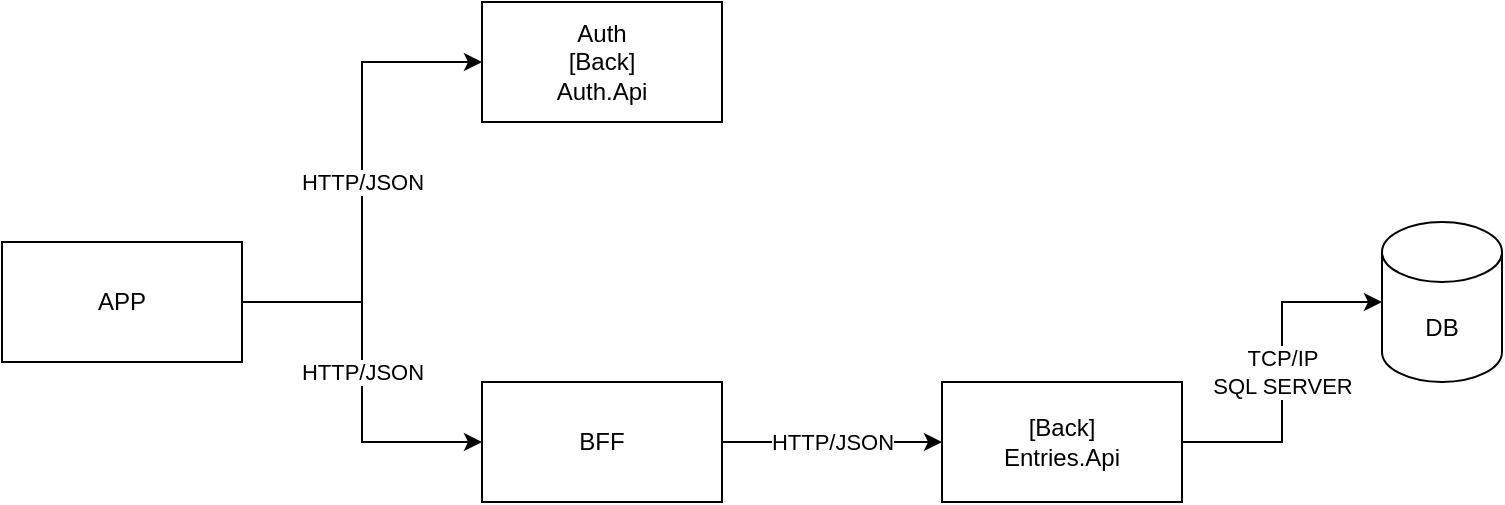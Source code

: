 <mxfile version="14.6.1" type="github">
  <diagram id="tfJoVGq2Xgr2CKbNlGps" name="Page-1">
    <mxGraphModel dx="1038" dy="575" grid="1" gridSize="10" guides="1" tooltips="1" connect="1" arrows="1" fold="1" page="1" pageScale="1" pageWidth="827" pageHeight="1169" math="0" shadow="0">
      <root>
        <mxCell id="0" />
        <mxCell id="1" parent="0" />
        <mxCell id="rRa_O3xhuo06ls6SlTBe-6" value="&lt;div&gt;HTTP/JSON&lt;/div&gt;" style="edgeStyle=orthogonalEdgeStyle;rounded=0;orthogonalLoop=1;jettySize=auto;html=1;entryX=0;entryY=0.5;entryDx=0;entryDy=0;" edge="1" parent="1" source="rRa_O3xhuo06ls6SlTBe-1" target="rRa_O3xhuo06ls6SlTBe-3">
          <mxGeometry relative="1" as="geometry" />
        </mxCell>
        <mxCell id="rRa_O3xhuo06ls6SlTBe-7" value="HTTP/JSON" style="edgeStyle=orthogonalEdgeStyle;rounded=0;orthogonalLoop=1;jettySize=auto;html=1;entryX=0;entryY=0.5;entryDx=0;entryDy=0;" edge="1" parent="1" source="rRa_O3xhuo06ls6SlTBe-1" target="rRa_O3xhuo06ls6SlTBe-2">
          <mxGeometry relative="1" as="geometry" />
        </mxCell>
        <mxCell id="rRa_O3xhuo06ls6SlTBe-1" value="APP" style="rounded=0;whiteSpace=wrap;html=1;" vertex="1" parent="1">
          <mxGeometry x="40" y="150" width="120" height="60" as="geometry" />
        </mxCell>
        <mxCell id="rRa_O3xhuo06ls6SlTBe-5" value="HTTP/JSON" style="edgeStyle=orthogonalEdgeStyle;rounded=0;orthogonalLoop=1;jettySize=auto;html=1;entryX=0;entryY=0.5;entryDx=0;entryDy=0;" edge="1" parent="1" source="rRa_O3xhuo06ls6SlTBe-2" target="rRa_O3xhuo06ls6SlTBe-4">
          <mxGeometry relative="1" as="geometry" />
        </mxCell>
        <mxCell id="rRa_O3xhuo06ls6SlTBe-2" value="BFF" style="rounded=0;whiteSpace=wrap;html=1;" vertex="1" parent="1">
          <mxGeometry x="280" y="220" width="120" height="60" as="geometry" />
        </mxCell>
        <mxCell id="rRa_O3xhuo06ls6SlTBe-3" value="Auth&lt;br&gt;[Back]&lt;br&gt;Auth.Api" style="rounded=0;whiteSpace=wrap;html=1;" vertex="1" parent="1">
          <mxGeometry x="280" y="30" width="120" height="60" as="geometry" />
        </mxCell>
        <mxCell id="rRa_O3xhuo06ls6SlTBe-9" value="TCP/IP&lt;br&gt;SQL SERVER" style="edgeStyle=orthogonalEdgeStyle;rounded=0;orthogonalLoop=1;jettySize=auto;html=1;entryX=0;entryY=0.5;entryDx=0;entryDy=0;entryPerimeter=0;" edge="1" parent="1" source="rRa_O3xhuo06ls6SlTBe-4" target="rRa_O3xhuo06ls6SlTBe-8">
          <mxGeometry relative="1" as="geometry" />
        </mxCell>
        <mxCell id="rRa_O3xhuo06ls6SlTBe-4" value="[Back]&lt;br&gt;Entries.Api" style="rounded=0;whiteSpace=wrap;html=1;" vertex="1" parent="1">
          <mxGeometry x="510" y="220" width="120" height="60" as="geometry" />
        </mxCell>
        <mxCell id="rRa_O3xhuo06ls6SlTBe-8" value="DB" style="shape=cylinder3;whiteSpace=wrap;html=1;boundedLbl=1;backgroundOutline=1;size=15;" vertex="1" parent="1">
          <mxGeometry x="730" y="140" width="60" height="80" as="geometry" />
        </mxCell>
      </root>
    </mxGraphModel>
  </diagram>
</mxfile>
